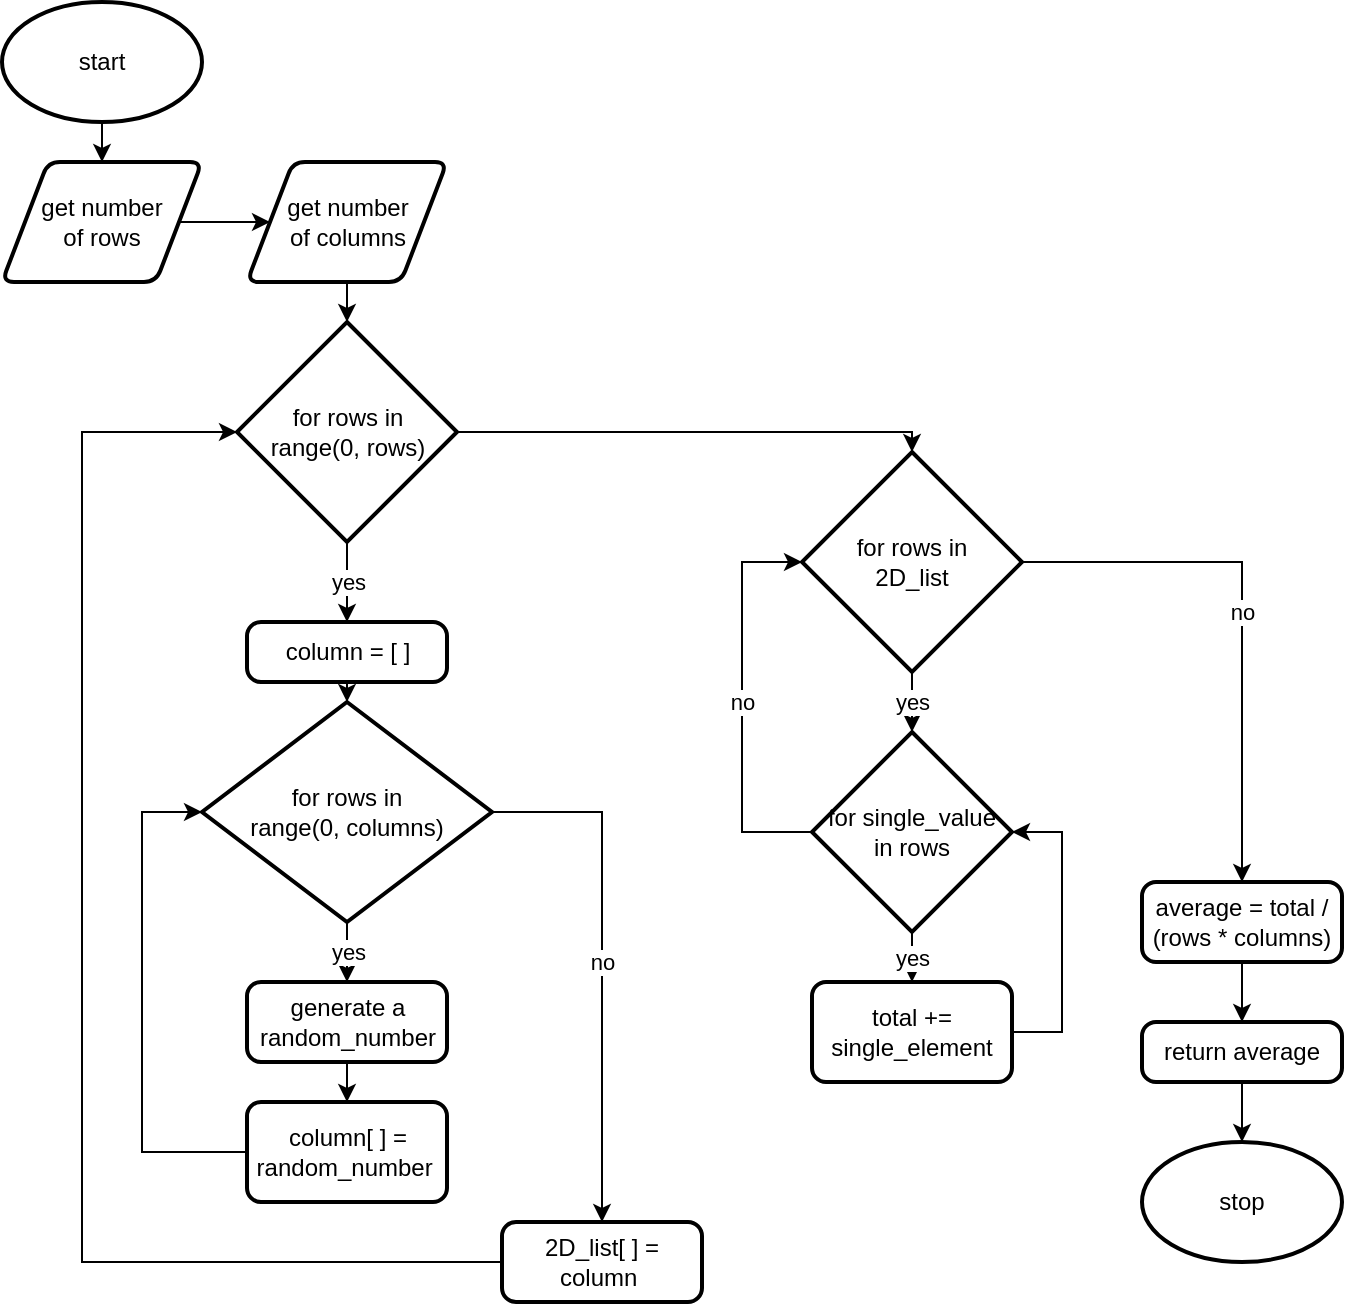 <mxfile>
    <diagram id="hdjqp-4hlsFsPKNmYxtt" name="Page-1">
        <mxGraphModel dx="1074" dy="741" grid="1" gridSize="10" guides="1" tooltips="1" connect="1" arrows="1" fold="1" page="1" pageScale="1" pageWidth="827" pageHeight="1169" math="0" shadow="0">
            <root>
                <mxCell id="0"/>
                <mxCell id="1" parent="0"/>
                <mxCell id="5" value="" style="edgeStyle=none;html=1;" edge="1" parent="1" source="2" target="4">
                    <mxGeometry relative="1" as="geometry"/>
                </mxCell>
                <mxCell id="2" value="start" style="strokeWidth=2;html=1;shape=mxgraph.flowchart.start_1;whiteSpace=wrap;" vertex="1" parent="1">
                    <mxGeometry x="120" y="120" width="100" height="60" as="geometry"/>
                </mxCell>
                <mxCell id="17" style="edgeStyle=none;html=1;exitX=1;exitY=0.5;exitDx=0;exitDy=0;entryX=0;entryY=0.5;entryDx=0;entryDy=0;" edge="1" parent="1" source="4" target="6">
                    <mxGeometry relative="1" as="geometry"/>
                </mxCell>
                <mxCell id="4" value="get number&lt;br&gt;of rows" style="shape=parallelogram;html=1;strokeWidth=2;perimeter=parallelogramPerimeter;whiteSpace=wrap;rounded=1;arcSize=12;size=0.23;" vertex="1" parent="1">
                    <mxGeometry x="120" y="200" width="100" height="60" as="geometry"/>
                </mxCell>
                <mxCell id="9" value="" style="edgeStyle=none;html=1;" edge="1" parent="1" source="6" target="8">
                    <mxGeometry relative="1" as="geometry"/>
                </mxCell>
                <mxCell id="6" value="get number&lt;br&gt;of columns" style="shape=parallelogram;html=1;strokeWidth=2;perimeter=parallelogramPerimeter;whiteSpace=wrap;rounded=1;arcSize=12;size=0.23;" vertex="1" parent="1">
                    <mxGeometry x="242.5" y="200" width="100" height="60" as="geometry"/>
                </mxCell>
                <mxCell id="11" value="yes" style="edgeStyle=none;html=1;" edge="1" parent="1" source="8" target="10">
                    <mxGeometry relative="1" as="geometry"/>
                </mxCell>
                <mxCell id="36" style="edgeStyle=orthogonalEdgeStyle;rounded=0;html=1;exitX=1;exitY=0.5;exitDx=0;exitDy=0;exitPerimeter=0;entryX=0.5;entryY=0;entryDx=0;entryDy=0;entryPerimeter=0;" edge="1" parent="1" source="8" target="33">
                    <mxGeometry relative="1" as="geometry"/>
                </mxCell>
                <mxCell id="8" value="for rows in&lt;br&gt;range(0, rows)" style="strokeWidth=2;html=1;shape=mxgraph.flowchart.decision;whiteSpace=wrap;" vertex="1" parent="1">
                    <mxGeometry x="237.5" y="280" width="110" height="110" as="geometry"/>
                </mxCell>
                <mxCell id="14" style="edgeStyle=none;html=1;exitX=0.5;exitY=1;exitDx=0;exitDy=0;entryX=0.5;entryY=0;entryDx=0;entryDy=0;entryPerimeter=0;" edge="1" parent="1" source="10" target="13">
                    <mxGeometry relative="1" as="geometry"/>
                </mxCell>
                <mxCell id="10" value="column = [ ]" style="rounded=1;whiteSpace=wrap;html=1;absoluteArcSize=1;arcSize=14;strokeWidth=2;" vertex="1" parent="1">
                    <mxGeometry x="242.5" y="430" width="100" height="30" as="geometry"/>
                </mxCell>
                <mxCell id="16" value="yes" style="edgeStyle=none;html=1;" edge="1" parent="1" source="13" target="15">
                    <mxGeometry relative="1" as="geometry"/>
                </mxCell>
                <mxCell id="24" value="no" style="edgeStyle=orthogonalEdgeStyle;rounded=0;html=1;exitX=1;exitY=0.5;exitDx=0;exitDy=0;exitPerimeter=0;entryX=0.5;entryY=0;entryDx=0;entryDy=0;" edge="1" parent="1" source="13" target="22">
                    <mxGeometry relative="1" as="geometry"/>
                </mxCell>
                <mxCell id="13" value="for rows in&lt;br&gt;range(0, columns)" style="strokeWidth=2;html=1;shape=mxgraph.flowchart.decision;whiteSpace=wrap;" vertex="1" parent="1">
                    <mxGeometry x="220" y="470" width="145" height="110" as="geometry"/>
                </mxCell>
                <mxCell id="19" value="" style="edgeStyle=none;html=1;" edge="1" parent="1" source="15" target="18">
                    <mxGeometry relative="1" as="geometry"/>
                </mxCell>
                <mxCell id="15" value="generate a random_number" style="rounded=1;whiteSpace=wrap;html=1;absoluteArcSize=1;arcSize=14;strokeWidth=2;" vertex="1" parent="1">
                    <mxGeometry x="242.5" y="610" width="100" height="40" as="geometry"/>
                </mxCell>
                <mxCell id="20" style="edgeStyle=orthogonalEdgeStyle;html=1;exitX=0;exitY=0.5;exitDx=0;exitDy=0;entryX=0;entryY=0.5;entryDx=0;entryDy=0;entryPerimeter=0;rounded=0;" edge="1" parent="1" source="18" target="13">
                    <mxGeometry relative="1" as="geometry">
                        <Array as="points">
                            <mxPoint x="190" y="695"/>
                            <mxPoint x="190" y="525"/>
                        </Array>
                    </mxGeometry>
                </mxCell>
                <mxCell id="18" value="column[ ] = random_number&amp;nbsp;" style="rounded=1;whiteSpace=wrap;html=1;absoluteArcSize=1;arcSize=14;strokeWidth=2;" vertex="1" parent="1">
                    <mxGeometry x="242.5" y="670" width="100" height="50" as="geometry"/>
                </mxCell>
                <mxCell id="23" style="edgeStyle=orthogonalEdgeStyle;rounded=0;html=1;exitX=0;exitY=0.5;exitDx=0;exitDy=0;entryX=0;entryY=0.5;entryDx=0;entryDy=0;entryPerimeter=0;" edge="1" parent="1" source="22" target="8">
                    <mxGeometry relative="1" as="geometry">
                        <Array as="points">
                            <mxPoint x="160" y="750"/>
                            <mxPoint x="160" y="335"/>
                        </Array>
                    </mxGeometry>
                </mxCell>
                <mxCell id="22" value="2D_list[ ] = column&amp;nbsp;" style="rounded=1;whiteSpace=wrap;html=1;absoluteArcSize=1;arcSize=14;strokeWidth=2;" vertex="1" parent="1">
                    <mxGeometry x="370" y="730" width="100" height="40" as="geometry"/>
                </mxCell>
                <mxCell id="28" value="" style="edgeStyle=orthogonalEdgeStyle;rounded=0;html=1;" edge="1" parent="1" source="26" target="27">
                    <mxGeometry relative="1" as="geometry"/>
                </mxCell>
                <mxCell id="26" value="average = total / (rows * columns)" style="rounded=1;whiteSpace=wrap;html=1;absoluteArcSize=1;arcSize=14;strokeWidth=2;" vertex="1" parent="1">
                    <mxGeometry x="690" y="560" width="100" height="40" as="geometry"/>
                </mxCell>
                <mxCell id="30" value="" style="edgeStyle=orthogonalEdgeStyle;rounded=0;html=1;" edge="1" parent="1" source="27" target="29">
                    <mxGeometry relative="1" as="geometry"/>
                </mxCell>
                <mxCell id="27" value="return average" style="rounded=1;whiteSpace=wrap;html=1;absoluteArcSize=1;arcSize=14;strokeWidth=2;" vertex="1" parent="1">
                    <mxGeometry x="690" y="630" width="100" height="30" as="geometry"/>
                </mxCell>
                <mxCell id="29" value="stop" style="strokeWidth=2;html=1;shape=mxgraph.flowchart.start_1;whiteSpace=wrap;" vertex="1" parent="1">
                    <mxGeometry x="690" y="690" width="100" height="60" as="geometry"/>
                </mxCell>
                <mxCell id="35" value="yes" style="edgeStyle=orthogonalEdgeStyle;rounded=0;html=1;" edge="1" parent="1" source="33" target="34">
                    <mxGeometry relative="1" as="geometry"/>
                </mxCell>
                <mxCell id="40" value="no" style="edgeStyle=orthogonalEdgeStyle;rounded=0;html=1;exitX=1;exitY=0.5;exitDx=0;exitDy=0;exitPerimeter=0;entryX=0.5;entryY=0;entryDx=0;entryDy=0;" edge="1" parent="1" source="33" target="26">
                    <mxGeometry relative="1" as="geometry"/>
                </mxCell>
                <mxCell id="33" value="for rows in&lt;br&gt;2D_list" style="strokeWidth=2;html=1;shape=mxgraph.flowchart.decision;whiteSpace=wrap;" vertex="1" parent="1">
                    <mxGeometry x="520" y="345" width="110" height="110" as="geometry"/>
                </mxCell>
                <mxCell id="38" value="yes" style="edgeStyle=orthogonalEdgeStyle;rounded=0;html=1;exitX=0.5;exitY=1;exitDx=0;exitDy=0;exitPerimeter=0;entryX=0.5;entryY=0;entryDx=0;entryDy=0;" edge="1" parent="1" source="34" target="37">
                    <mxGeometry relative="1" as="geometry"/>
                </mxCell>
                <mxCell id="48" value="no" style="edgeStyle=orthogonalEdgeStyle;rounded=0;html=1;exitX=0;exitY=0.5;exitDx=0;exitDy=0;exitPerimeter=0;entryX=0;entryY=0.5;entryDx=0;entryDy=0;entryPerimeter=0;" edge="1" parent="1" source="34" target="33">
                    <mxGeometry relative="1" as="geometry">
                        <Array as="points">
                            <mxPoint x="490" y="535"/>
                            <mxPoint x="490" y="400"/>
                        </Array>
                    </mxGeometry>
                </mxCell>
                <mxCell id="34" value="for single_value&lt;br&gt;in rows" style="strokeWidth=2;html=1;shape=mxgraph.flowchart.decision;whiteSpace=wrap;" vertex="1" parent="1">
                    <mxGeometry x="525" y="485" width="100" height="100" as="geometry"/>
                </mxCell>
                <mxCell id="47" style="edgeStyle=orthogonalEdgeStyle;rounded=0;html=1;exitX=1;exitY=0.5;exitDx=0;exitDy=0;entryX=1;entryY=0.5;entryDx=0;entryDy=0;entryPerimeter=0;" edge="1" parent="1" source="37" target="34">
                    <mxGeometry relative="1" as="geometry">
                        <Array as="points">
                            <mxPoint x="650" y="635"/>
                            <mxPoint x="650" y="535"/>
                        </Array>
                    </mxGeometry>
                </mxCell>
                <mxCell id="37" value="total += single_element" style="rounded=1;whiteSpace=wrap;html=1;absoluteArcSize=1;arcSize=14;strokeWidth=2;" vertex="1" parent="1">
                    <mxGeometry x="525" y="610" width="100" height="50" as="geometry"/>
                </mxCell>
            </root>
        </mxGraphModel>
    </diagram>
</mxfile>